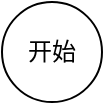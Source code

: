 <mxfile version="21.6.9" type="github">
  <diagram name="第 1 页" id="f-w1hROpVEtGUasfpLYD">
    <mxGraphModel dx="1379" dy="751" grid="1" gridSize="10" guides="1" tooltips="1" connect="1" arrows="1" fold="1" page="1" pageScale="1" pageWidth="827" pageHeight="1169" math="0" shadow="0">
      <root>
        <mxCell id="0" />
        <mxCell id="1" parent="0" />
        <mxCell id="GxHEq-_8IUy-u3DmbjPP-1" value="开始" style="ellipse;whiteSpace=wrap;html=1;aspect=fixed;" vertex="1" parent="1">
          <mxGeometry x="334" y="150" width="50" height="50" as="geometry" />
        </mxCell>
      </root>
    </mxGraphModel>
  </diagram>
</mxfile>
